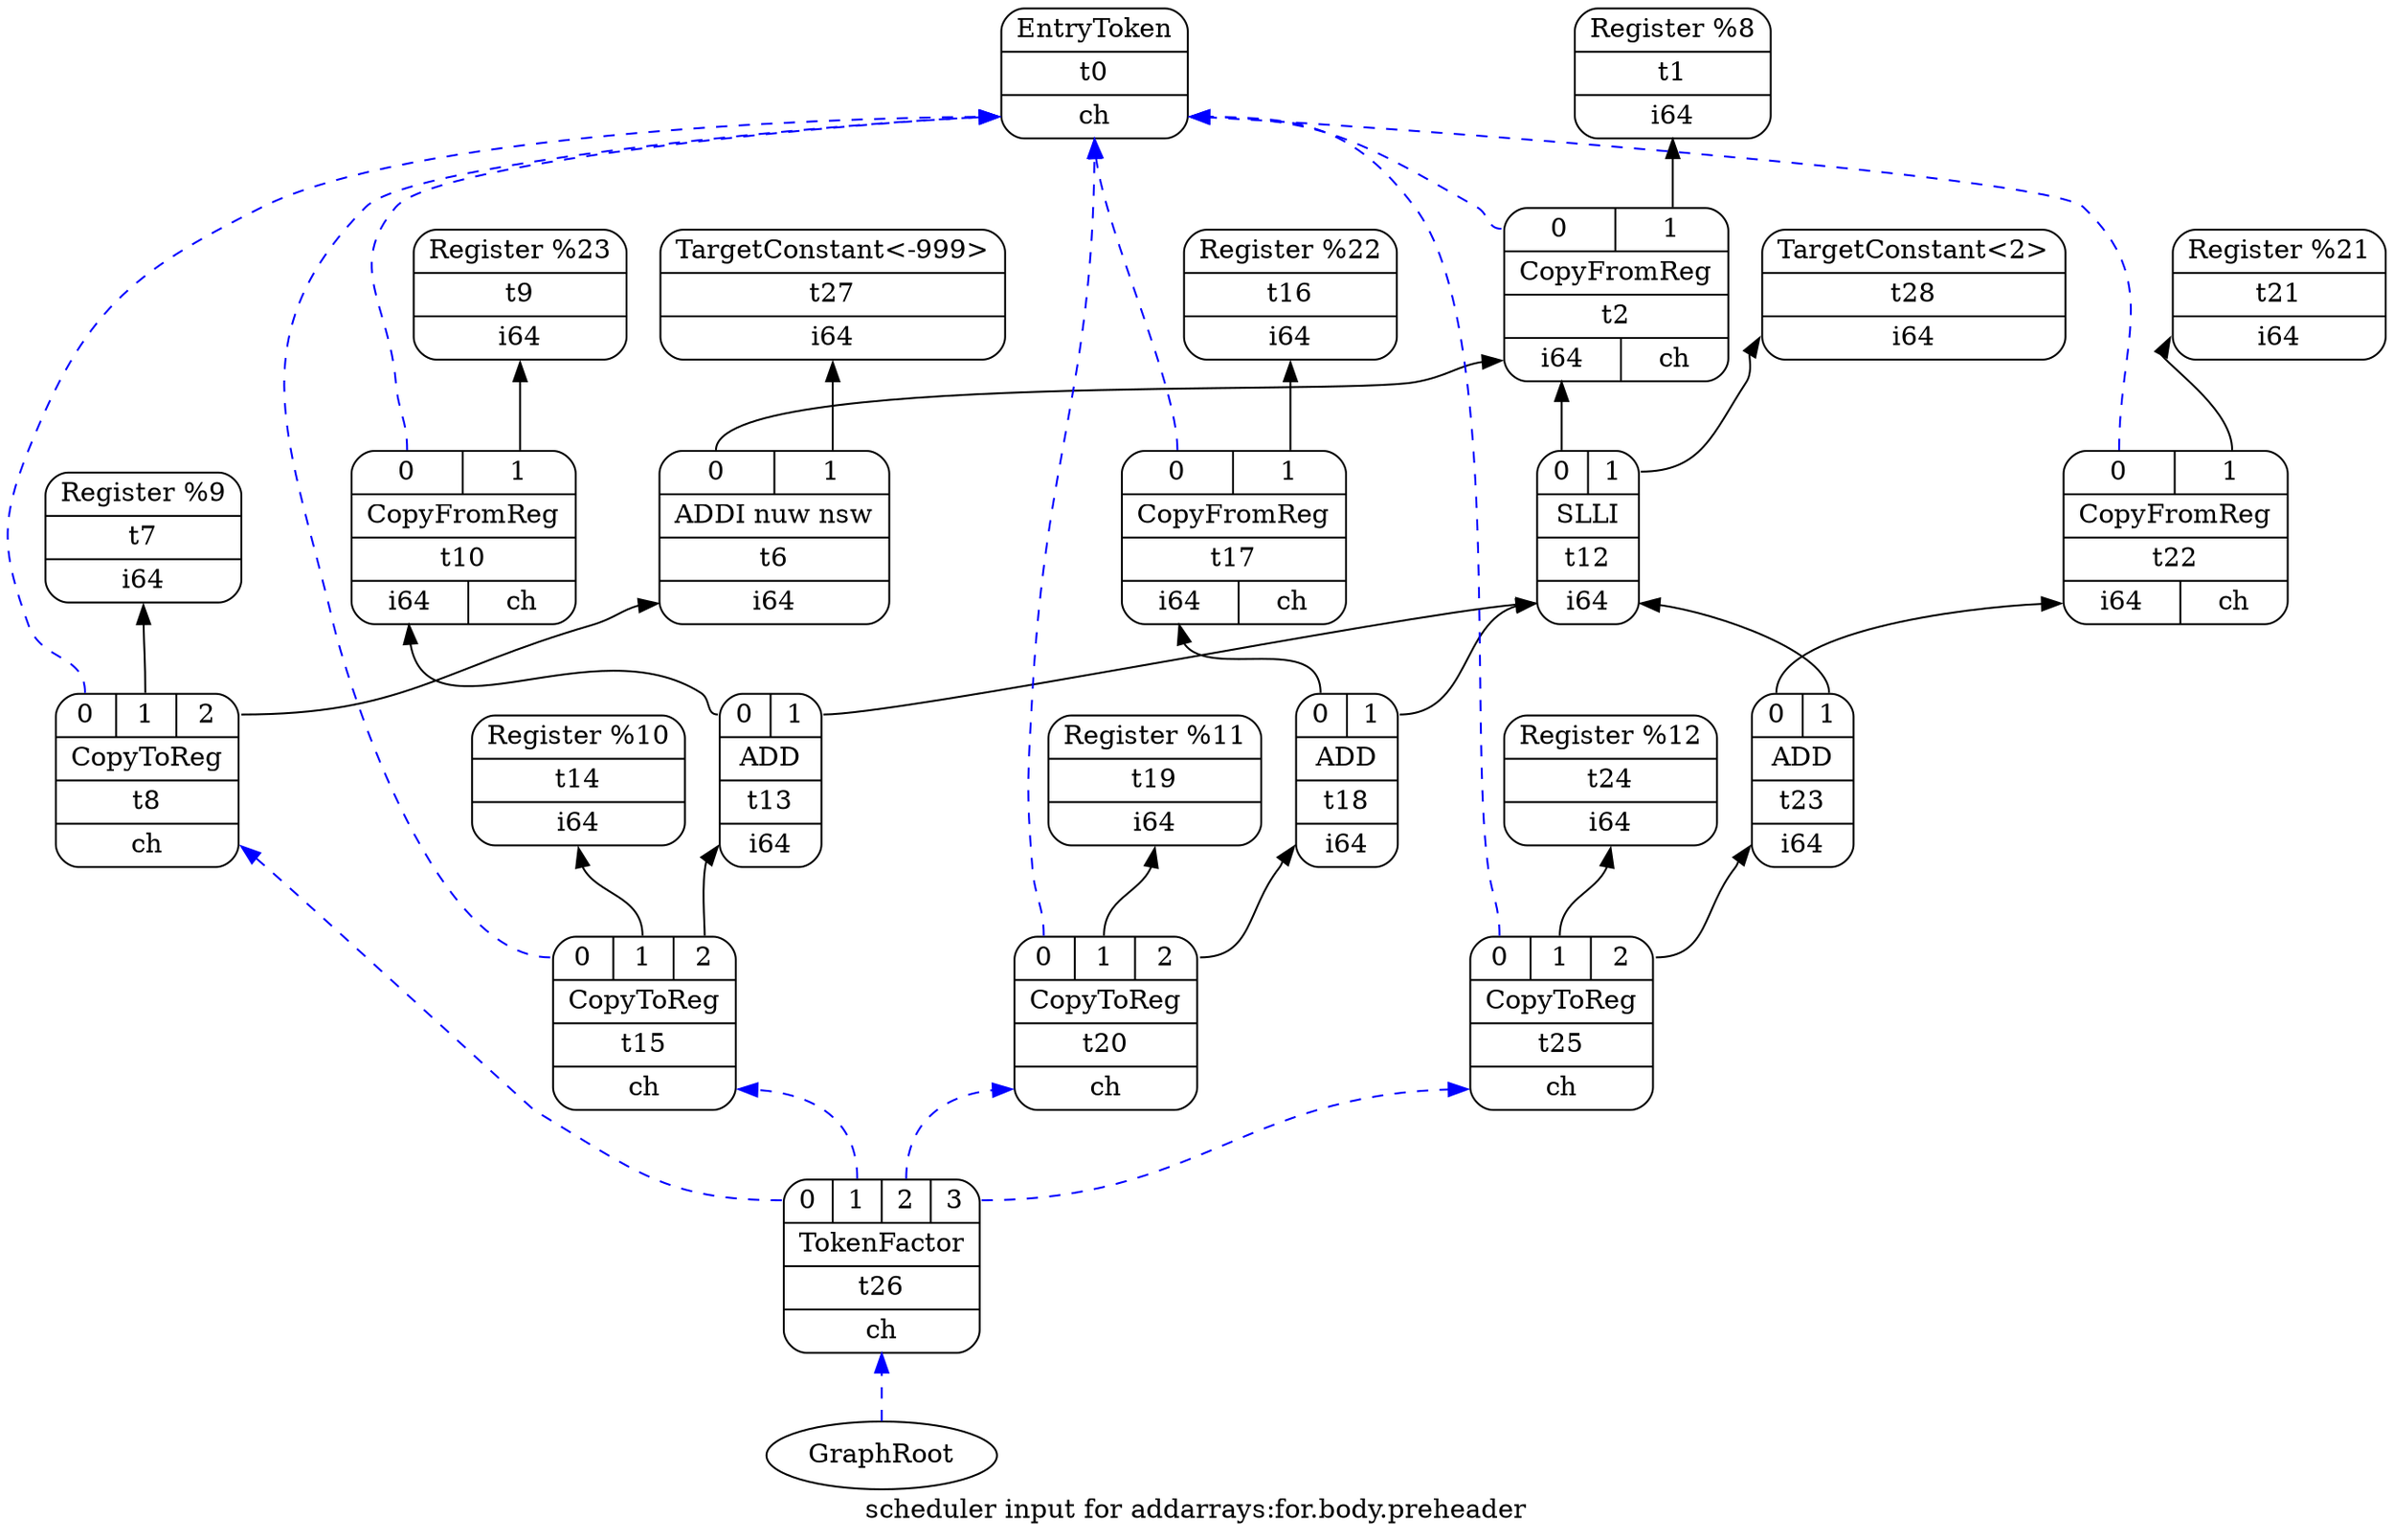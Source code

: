 digraph "scheduler input for addarrays:for.body.preheader" {
	rankdir="BT";
	label="scheduler input for addarrays:for.body.preheader";

	Node0x22e2ee8 [shape=record,shape=Mrecord,label="{EntryToken|t0|{<d0>ch}}"];
	Node0x23c2470 [shape=record,shape=Mrecord,label="{Register %8|t1|{<d0>i64}}"];
	Node0x23b04c0 [shape=record,shape=Mrecord,label="{Register %9|t7|{<d0>i64}}"];
	Node0x23ece08 [shape=record,shape=Mrecord,label="{Register %23|t9|{<d0>i64}}"];
	Node0x23e93e0 [shape=record,shape=Mrecord,label="{Register %10|t14|{<d0>i64}}"];
	Node0x23a8d00 [shape=record,shape=Mrecord,label="{Register %22|t16|{<d0>i64}}"];
	Node0x23cdec0 [shape=record,shape=Mrecord,label="{Register %11|t19|{<d0>i64}}"];
	Node0x23b9480 [shape=record,shape=Mrecord,label="{Register %21|t21|{<d0>i64}}"];
	Node0x2390260 [shape=record,shape=Mrecord,label="{Register %12|t24|{<d0>i64}}"];
	Node0x23f3070 [shape=record,shape=Mrecord,label="{{<s0>0|<s1>1}|CopyFromReg|t2|{<d0>i64|<d1>ch}}"];
	Node0x23f3070:s0 -> Node0x22e2ee8:d0[color=blue,style=dashed];
	Node0x23f3070:s1 -> Node0x23c2470:d0;
	Node0x23ed488 [shape=record,shape=Mrecord,label="{{<s0>0|<s1>1}|CopyFromReg|t10|{<d0>i64|<d1>ch}}"];
	Node0x23ed488:s0 -> Node0x22e2ee8:d0[color=blue,style=dashed];
	Node0x23ed488:s1 -> Node0x23ece08:d0;
	Node0x23b9bd0 [shape=record,shape=Mrecord,label="{{<s0>0|<s1>1}|CopyFromReg|t17|{<d0>i64|<d1>ch}}"];
	Node0x23b9bd0:s0 -> Node0x22e2ee8:d0[color=blue,style=dashed];
	Node0x23b9bd0:s1 -> Node0x23a8d00:d0;
	Node0x23b28f0 [shape=record,shape=Mrecord,label="{{<s0>0|<s1>1}|CopyFromReg|t22|{<d0>i64|<d1>ch}}"];
	Node0x23b28f0:s0 -> Node0x22e2ee8:d0[color=blue,style=dashed];
	Node0x23b28f0:s1 -> Node0x23b9480:d0;
	Node0x23cd7d8 [shape=record,shape=Mrecord,label="{{<s0>0|<s1>1}|SLLI|t12|{<d0>i64}}"];
	Node0x23cd7d8:s0 -> Node0x23f3070:d0;
	Node0x23cd7d8:s1 -> Node0x23e8f68:d0;
	Node0x23c6650 [shape=record,shape=Mrecord,label="{{<s0>0|<s1>1}|ADDI nuw nsw|t6|{<d0>i64}}"];
	Node0x23c6650:s0 -> Node0x23f3070:d0;
	Node0x23c6650:s1 -> Node0x2395328:d0;
	Node0x23ce060 [shape=record,shape=Mrecord,label="{{<s0>0|<s1>1}|ADD|t23|{<d0>i64}}"];
	Node0x23ce060:s0 -> Node0x23b28f0:d0;
	Node0x23ce060:s1 -> Node0x23cd7d8:d0;
	Node0x23e91d8 [shape=record,shape=Mrecord,label="{{<s0>0|<s1>1}|ADD|t18|{<d0>i64}}"];
	Node0x23e91d8:s0 -> Node0x23b9bd0:d0;
	Node0x23e91d8:s1 -> Node0x23cd7d8:d0;
	Node0x23f2cc8 [shape=record,shape=Mrecord,label="{{<s0>0|<s1>1}|ADD|t13|{<d0>i64}}"];
	Node0x23f2cc8:s0 -> Node0x23ed488:d0;
	Node0x23f2cc8:s1 -> Node0x23cd7d8:d0;
	Node0x23bb438 [shape=record,shape=Mrecord,label="{{<s0>0|<s1>1|<s2>2}|CopyToReg|t8|{<d0>ch}}"];
	Node0x23bb438:s0 -> Node0x22e2ee8:d0[color=blue,style=dashed];
	Node0x23bb438:s1 -> Node0x23b04c0:d0;
	Node0x23bb438:s2 -> Node0x23c6650:d0;
	Node0x23ecda0 [shape=record,shape=Mrecord,label="{{<s0>0|<s1>1|<s2>2}|CopyToReg|t25|{<d0>ch}}"];
	Node0x23ecda0:s0 -> Node0x22e2ee8:d0[color=blue,style=dashed];
	Node0x23ecda0:s1 -> Node0x2390260:d0;
	Node0x23ecda0:s2 -> Node0x23ce060:d0;
	Node0x23be708 [shape=record,shape=Mrecord,label="{{<s0>0|<s1>1|<s2>2}|CopyToReg|t20|{<d0>ch}}"];
	Node0x23be708:s0 -> Node0x22e2ee8:d0[color=blue,style=dashed];
	Node0x23be708:s1 -> Node0x23cdec0:d0;
	Node0x23be708:s2 -> Node0x23e91d8:d0;
	Node0x23c22d0 [shape=record,shape=Mrecord,label="{{<s0>0|<s1>1|<s2>2}|CopyToReg|t15|{<d0>ch}}"];
	Node0x23c22d0:s0 -> Node0x22e2ee8:d0[color=blue,style=dashed];
	Node0x23c22d0:s1 -> Node0x23e93e0:d0;
	Node0x23c22d0:s2 -> Node0x23f2cc8:d0;
	Node0x23cdf28 [shape=record,shape=Mrecord,label="{{<s0>0|<s1>1|<s2>2|<s3>3}|TokenFactor|t26|{<d0>ch}}"];
	Node0x23cdf28:s0 -> Node0x23bb438:d0[color=blue,style=dashed];
	Node0x23cdf28:s1 -> Node0x23c22d0:d0[color=blue,style=dashed];
	Node0x23cdf28:s2 -> Node0x23be708:d0[color=blue,style=dashed];
	Node0x23cdf28:s3 -> Node0x23ecda0:d0[color=blue,style=dashed];
	Node0x2395328 [shape=record,shape=Mrecord,label="{TargetConstant\<-999\>|t27|{<d0>i64}}"];
	Node0x23e8f68 [shape=record,shape=Mrecord,label="{TargetConstant\<2\>|t28|{<d0>i64}}"];
	Node0x0[ plaintext=circle, label ="GraphRoot"];
	Node0x0 -> Node0x23cdf28:d0[color=blue,style=dashed];
}
